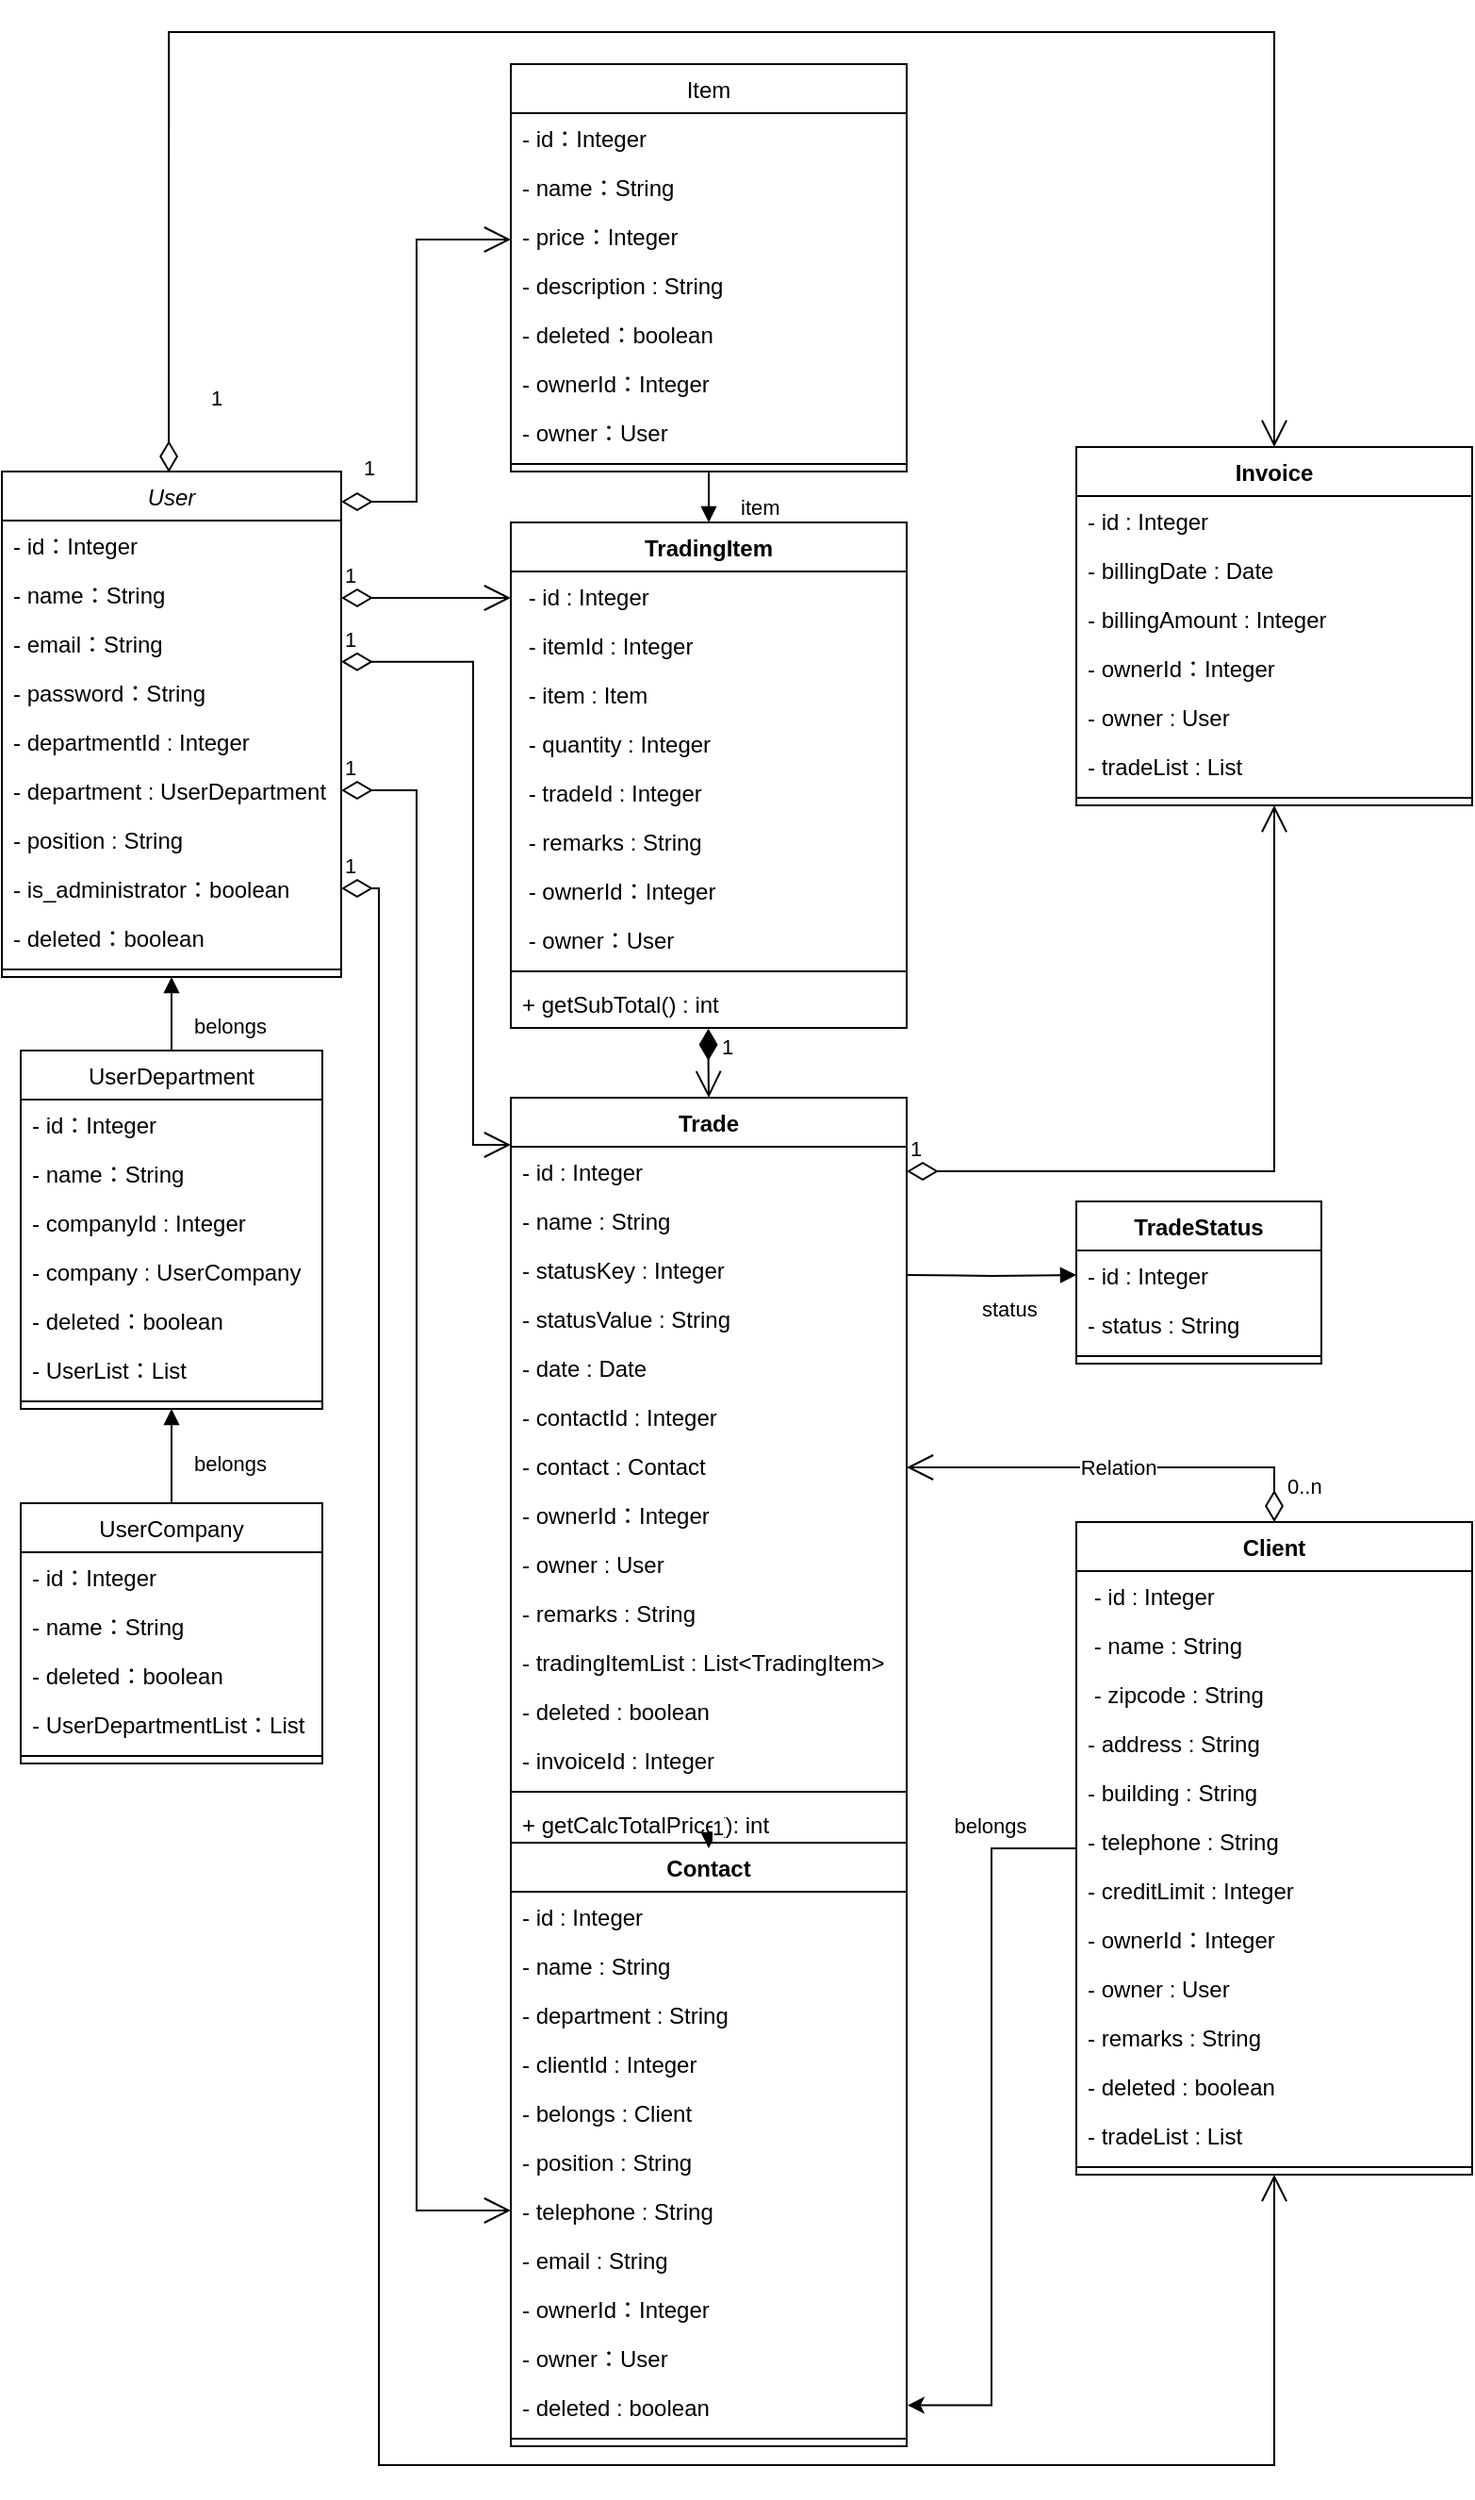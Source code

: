 <mxfile version="15.7.3" type="device"><diagram id="C5RBs43oDa-KdzZeNtuy" name="Page-1"><mxGraphModel dx="331" dy="462" grid="1" gridSize="10" guides="1" tooltips="1" connect="1" arrows="1" fold="1" page="1" pageScale="1" pageWidth="827" pageHeight="1169" math="0" shadow="0"><root><mxCell id="WIyWlLk6GJQsqaUBKTNV-0"/><mxCell id="WIyWlLk6GJQsqaUBKTNV-1" parent="WIyWlLk6GJQsqaUBKTNV-0"/><mxCell id="zkfFHV4jXpPFQw0GAbJ--0" value="User" style="swimlane;fontStyle=2;align=center;verticalAlign=top;childLayout=stackLayout;horizontal=1;startSize=26;horizontalStack=0;resizeParent=1;resizeLast=0;collapsible=1;marginBottom=0;rounded=0;shadow=0;strokeWidth=1;" parent="WIyWlLk6GJQsqaUBKTNV-1" vertex="1"><mxGeometry x="10" y="253" width="180" height="268" as="geometry"><mxRectangle x="230" y="140" width="160" height="26" as="alternateBounds"/></mxGeometry></mxCell><mxCell id="GWP3bNOV9oCHGeP3_DVP-15" value="- id：Integer" style="text;align=left;verticalAlign=top;spacingLeft=4;spacingRight=4;overflow=hidden;rotatable=0;points=[[0,0.5],[1,0.5]];portConstraint=eastwest;" parent="zkfFHV4jXpPFQw0GAbJ--0" vertex="1"><mxGeometry y="26" width="180" height="26" as="geometry"/></mxCell><mxCell id="zkfFHV4jXpPFQw0GAbJ--1" value="- name：String" style="text;align=left;verticalAlign=top;spacingLeft=4;spacingRight=4;overflow=hidden;rotatable=0;points=[[0,0.5],[1,0.5]];portConstraint=eastwest;" parent="zkfFHV4jXpPFQw0GAbJ--0" vertex="1"><mxGeometry y="52" width="180" height="26" as="geometry"/></mxCell><mxCell id="zkfFHV4jXpPFQw0GAbJ--2" value="- email：String" style="text;align=left;verticalAlign=top;spacingLeft=4;spacingRight=4;overflow=hidden;rotatable=0;points=[[0,0.5],[1,0.5]];portConstraint=eastwest;rounded=0;shadow=0;html=0;" parent="zkfFHV4jXpPFQw0GAbJ--0" vertex="1"><mxGeometry y="78" width="180" height="26" as="geometry"/></mxCell><mxCell id="zkfFHV4jXpPFQw0GAbJ--3" value="- password：String" style="text;align=left;verticalAlign=top;spacingLeft=4;spacingRight=4;overflow=hidden;rotatable=0;points=[[0,0.5],[1,0.5]];portConstraint=eastwest;rounded=0;shadow=0;html=0;" parent="zkfFHV4jXpPFQw0GAbJ--0" vertex="1"><mxGeometry y="104" width="180" height="26" as="geometry"/></mxCell><mxCell id="s5qLiO-9h30byZ-OqDmF-1" value="- departmentId : Integer" style="text;strokeColor=none;fillColor=none;align=left;verticalAlign=top;spacingLeft=4;spacingRight=4;overflow=hidden;rotatable=0;points=[[0,0.5],[1,0.5]];portConstraint=eastwest;" parent="zkfFHV4jXpPFQw0GAbJ--0" vertex="1"><mxGeometry y="130" width="180" height="26" as="geometry"/></mxCell><mxCell id="Qp6EXGtetLMnXyHHuhT4-1" value="- department : UserDepartment" style="text;strokeColor=none;fillColor=none;align=left;verticalAlign=top;spacingLeft=4;spacingRight=4;overflow=hidden;rotatable=0;points=[[0,0.5],[1,0.5]];portConstraint=eastwest;" parent="zkfFHV4jXpPFQw0GAbJ--0" vertex="1"><mxGeometry y="156" width="180" height="26" as="geometry"/></mxCell><mxCell id="Qp6EXGtetLMnXyHHuhT4-4" value="- position : String" style="text;strokeColor=none;fillColor=none;align=left;verticalAlign=top;spacingLeft=4;spacingRight=4;overflow=hidden;rotatable=0;points=[[0,0.5],[1,0.5]];portConstraint=eastwest;" parent="zkfFHV4jXpPFQw0GAbJ--0" vertex="1"><mxGeometry y="182" width="180" height="26" as="geometry"/></mxCell><mxCell id="GWP3bNOV9oCHGeP3_DVP-6" value="- is_administrator：boolean" style="text;align=left;verticalAlign=top;spacingLeft=4;spacingRight=4;overflow=hidden;rotatable=0;points=[[0,0.5],[1,0.5]];portConstraint=eastwest;rounded=0;shadow=0;html=0;" parent="zkfFHV4jXpPFQw0GAbJ--0" vertex="1"><mxGeometry y="208" width="180" height="26" as="geometry"/></mxCell><mxCell id="GWP3bNOV9oCHGeP3_DVP-8" value="- deleted：boolean" style="text;align=left;verticalAlign=top;spacingLeft=4;spacingRight=4;overflow=hidden;rotatable=0;points=[[0,0.5],[1,0.5]];portConstraint=eastwest;rounded=0;shadow=0;html=0;" parent="zkfFHV4jXpPFQw0GAbJ--0" vertex="1"><mxGeometry y="234" width="180" height="26" as="geometry"/></mxCell><mxCell id="zkfFHV4jXpPFQw0GAbJ--4" value="" style="line;html=1;strokeWidth=1;align=left;verticalAlign=middle;spacingTop=-1;spacingLeft=3;spacingRight=3;rotatable=0;labelPosition=right;points=[];portConstraint=eastwest;" parent="zkfFHV4jXpPFQw0GAbJ--0" vertex="1"><mxGeometry y="260" width="180" height="8" as="geometry"/></mxCell><mxCell id="zkfFHV4jXpPFQw0GAbJ--6" value="UserCompany" style="swimlane;fontStyle=0;align=center;verticalAlign=top;childLayout=stackLayout;horizontal=1;startSize=26;horizontalStack=0;resizeParent=1;resizeLast=0;collapsible=1;marginBottom=0;rounded=0;shadow=0;strokeWidth=1;" parent="WIyWlLk6GJQsqaUBKTNV-1" vertex="1"><mxGeometry x="20" y="800" width="160" height="138" as="geometry"><mxRectangle x="130" y="380" width="160" height="26" as="alternateBounds"/></mxGeometry></mxCell><mxCell id="zkfFHV4jXpPFQw0GAbJ--7" value="- id：Integer" style="text;align=left;verticalAlign=top;spacingLeft=4;spacingRight=4;overflow=hidden;rotatable=0;points=[[0,0.5],[1,0.5]];portConstraint=eastwest;" parent="zkfFHV4jXpPFQw0GAbJ--6" vertex="1"><mxGeometry y="26" width="160" height="26" as="geometry"/></mxCell><mxCell id="GWP3bNOV9oCHGeP3_DVP-12" value="- name：String" style="text;align=left;verticalAlign=top;spacingLeft=4;spacingRight=4;overflow=hidden;rotatable=0;points=[[0,0.5],[1,0.5]];portConstraint=eastwest;" parent="zkfFHV4jXpPFQw0GAbJ--6" vertex="1"><mxGeometry y="52" width="160" height="26" as="geometry"/></mxCell><mxCell id="zkfFHV4jXpPFQw0GAbJ--8" value="- deleted：boolean" style="text;align=left;verticalAlign=top;spacingLeft=4;spacingRight=4;overflow=hidden;rotatable=0;points=[[0,0.5],[1,0.5]];portConstraint=eastwest;rounded=0;shadow=0;html=0;" parent="zkfFHV4jXpPFQw0GAbJ--6" vertex="1"><mxGeometry y="78" width="160" height="26" as="geometry"/></mxCell><mxCell id="Qp6EXGtetLMnXyHHuhT4-15" value="- UserDepartmentList：List" style="text;align=left;verticalAlign=top;spacingLeft=4;spacingRight=4;overflow=hidden;rotatable=0;points=[[0,0.5],[1,0.5]];portConstraint=eastwest;rounded=0;shadow=0;html=0;" parent="zkfFHV4jXpPFQw0GAbJ--6" vertex="1"><mxGeometry y="104" width="160" height="26" as="geometry"/></mxCell><mxCell id="zkfFHV4jXpPFQw0GAbJ--9" value="" style="line;html=1;strokeWidth=1;align=left;verticalAlign=middle;spacingTop=-1;spacingLeft=3;spacingRight=3;rotatable=0;labelPosition=right;points=[];portConstraint=eastwest;" parent="zkfFHV4jXpPFQw0GAbJ--6" vertex="1"><mxGeometry y="130" width="160" height="8" as="geometry"/></mxCell><mxCell id="zkfFHV4jXpPFQw0GAbJ--17" value="Item" style="swimlane;fontStyle=0;align=center;verticalAlign=top;childLayout=stackLayout;horizontal=1;startSize=26;horizontalStack=0;resizeParent=1;resizeLast=0;collapsible=1;marginBottom=0;rounded=0;shadow=0;strokeWidth=1;" parent="WIyWlLk6GJQsqaUBKTNV-1" vertex="1"><mxGeometry x="280" y="37" width="210" height="216" as="geometry"><mxRectangle x="550" y="140" width="160" height="26" as="alternateBounds"/></mxGeometry></mxCell><mxCell id="zkfFHV4jXpPFQw0GAbJ--19" value="- id：Integer" style="text;align=left;verticalAlign=top;spacingLeft=4;spacingRight=4;overflow=hidden;rotatable=0;points=[[0,0.5],[1,0.5]];portConstraint=eastwest;rounded=0;shadow=0;html=0;" parent="zkfFHV4jXpPFQw0GAbJ--17" vertex="1"><mxGeometry y="26" width="210" height="26" as="geometry"/></mxCell><mxCell id="zkfFHV4jXpPFQw0GAbJ--18" value="- name：String" style="text;align=left;verticalAlign=top;spacingLeft=4;spacingRight=4;overflow=hidden;rotatable=0;points=[[0,0.5],[1,0.5]];portConstraint=eastwest;" parent="zkfFHV4jXpPFQw0GAbJ--17" vertex="1"><mxGeometry y="52" width="210" height="26" as="geometry"/></mxCell><mxCell id="zkfFHV4jXpPFQw0GAbJ--20" value="- price：Integer" style="text;align=left;verticalAlign=top;spacingLeft=4;spacingRight=4;overflow=hidden;rotatable=0;points=[[0,0.5],[1,0.5]];portConstraint=eastwest;rounded=0;shadow=0;html=0;" parent="zkfFHV4jXpPFQw0GAbJ--17" vertex="1"><mxGeometry y="78" width="210" height="26" as="geometry"/></mxCell><mxCell id="zkfFHV4jXpPFQw0GAbJ--21" value="- description : String" style="text;align=left;verticalAlign=top;spacingLeft=4;spacingRight=4;overflow=hidden;rotatable=0;points=[[0,0.5],[1,0.5]];portConstraint=eastwest;rounded=0;shadow=0;html=0;" parent="zkfFHV4jXpPFQw0GAbJ--17" vertex="1"><mxGeometry y="104" width="210" height="26" as="geometry"/></mxCell><mxCell id="GWP3bNOV9oCHGeP3_DVP-60" value="- deleted：boolean" style="text;align=left;verticalAlign=top;spacingLeft=4;spacingRight=4;overflow=hidden;rotatable=0;points=[[0,0.5],[1,0.5]];portConstraint=eastwest;rounded=0;shadow=0;html=0;" parent="zkfFHV4jXpPFQw0GAbJ--17" vertex="1"><mxGeometry y="130" width="210" height="26" as="geometry"/></mxCell><mxCell id="s5qLiO-9h30byZ-OqDmF-3" value="- ownerId：Integer" style="text;align=left;verticalAlign=top;spacingLeft=4;spacingRight=4;overflow=hidden;rotatable=0;points=[[0,0.5],[1,0.5]];portConstraint=eastwest;rounded=0;shadow=0;html=0;" parent="zkfFHV4jXpPFQw0GAbJ--17" vertex="1"><mxGeometry y="156" width="210" height="26" as="geometry"/></mxCell><mxCell id="zkfFHV4jXpPFQw0GAbJ--22" value="- owner：User" style="text;align=left;verticalAlign=top;spacingLeft=4;spacingRight=4;overflow=hidden;rotatable=0;points=[[0,0.5],[1,0.5]];portConstraint=eastwest;rounded=0;shadow=0;html=0;" parent="zkfFHV4jXpPFQw0GAbJ--17" vertex="1"><mxGeometry y="182" width="210" height="26" as="geometry"/></mxCell><mxCell id="zkfFHV4jXpPFQw0GAbJ--23" value="" style="line;html=1;strokeWidth=1;align=left;verticalAlign=middle;spacingTop=-1;spacingLeft=3;spacingRight=3;rotatable=0;labelPosition=right;points=[];portConstraint=eastwest;" parent="zkfFHV4jXpPFQw0GAbJ--17" vertex="1"><mxGeometry y="208" width="210" height="8" as="geometry"/></mxCell><mxCell id="GWP3bNOV9oCHGeP3_DVP-16" value="Trade" style="swimlane;fontStyle=1;align=center;verticalAlign=top;childLayout=stackLayout;horizontal=1;startSize=26;horizontalStack=0;resizeParent=1;resizeParentMax=0;resizeLast=0;collapsible=1;marginBottom=0;" parent="WIyWlLk6GJQsqaUBKTNV-1" vertex="1"><mxGeometry x="280" y="585" width="210" height="398" as="geometry"/></mxCell><mxCell id="GWP3bNOV9oCHGeP3_DVP-17" value="- id : Integer" style="text;strokeColor=none;fillColor=none;align=left;verticalAlign=top;spacingLeft=4;spacingRight=4;overflow=hidden;rotatable=0;points=[[0,0.5],[1,0.5]];portConstraint=eastwest;" parent="GWP3bNOV9oCHGeP3_DVP-16" vertex="1"><mxGeometry y="26" width="210" height="26" as="geometry"/></mxCell><mxCell id="0DtrqRBv2KOKtiONWumk-1" value="- name : String" style="text;strokeColor=none;fillColor=none;align=left;verticalAlign=top;spacingLeft=4;spacingRight=4;overflow=hidden;rotatable=0;points=[[0,0.5],[1,0.5]];portConstraint=eastwest;" vertex="1" parent="GWP3bNOV9oCHGeP3_DVP-16"><mxGeometry y="52" width="210" height="26" as="geometry"/></mxCell><mxCell id="s5qLiO-9h30byZ-OqDmF-11" value="- statusKey : Integer" style="text;strokeColor=none;fillColor=none;align=left;verticalAlign=top;spacingLeft=4;spacingRight=4;overflow=hidden;rotatable=0;points=[[0,0.5],[1,0.5]];portConstraint=eastwest;" parent="GWP3bNOV9oCHGeP3_DVP-16" vertex="1"><mxGeometry y="78" width="210" height="26" as="geometry"/></mxCell><mxCell id="GWP3bNOV9oCHGeP3_DVP-20" value="- statusValue : String" style="text;strokeColor=none;fillColor=none;align=left;verticalAlign=top;spacingLeft=4;spacingRight=4;overflow=hidden;rotatable=0;points=[[0,0.5],[1,0.5]];portConstraint=eastwest;" parent="GWP3bNOV9oCHGeP3_DVP-16" vertex="1"><mxGeometry y="104" width="210" height="26" as="geometry"/></mxCell><mxCell id="GWP3bNOV9oCHGeP3_DVP-30" value="- date : Date" style="text;strokeColor=none;fillColor=none;align=left;verticalAlign=top;spacingLeft=4;spacingRight=4;overflow=hidden;rotatable=0;points=[[0,0.5],[1,0.5]];portConstraint=eastwest;" parent="GWP3bNOV9oCHGeP3_DVP-16" vertex="1"><mxGeometry y="130" width="210" height="26" as="geometry"/></mxCell><mxCell id="0DtrqRBv2KOKtiONWumk-2" value="- contactId : Integer" style="text;strokeColor=none;fillColor=none;align=left;verticalAlign=top;spacingLeft=4;spacingRight=4;overflow=hidden;rotatable=0;points=[[0,0.5],[1,0.5]];portConstraint=eastwest;" vertex="1" parent="GWP3bNOV9oCHGeP3_DVP-16"><mxGeometry y="156" width="210" height="26" as="geometry"/></mxCell><mxCell id="GWP3bNOV9oCHGeP3_DVP-21" value="- contact : Contact" style="text;strokeColor=none;fillColor=none;align=left;verticalAlign=top;spacingLeft=4;spacingRight=4;overflow=hidden;rotatable=0;points=[[0,0.5],[1,0.5]];portConstraint=eastwest;" parent="GWP3bNOV9oCHGeP3_DVP-16" vertex="1"><mxGeometry y="182" width="210" height="26" as="geometry"/></mxCell><mxCell id="s5qLiO-9h30byZ-OqDmF-6" value="- ownerId：Integer" style="text;align=left;verticalAlign=top;spacingLeft=4;spacingRight=4;overflow=hidden;rotatable=0;points=[[0,0.5],[1,0.5]];portConstraint=eastwest;rounded=0;shadow=0;html=0;" parent="GWP3bNOV9oCHGeP3_DVP-16" vertex="1"><mxGeometry y="208" width="210" height="26" as="geometry"/></mxCell><mxCell id="GWP3bNOV9oCHGeP3_DVP-23" value="- owner : User" style="text;strokeColor=none;fillColor=none;align=left;verticalAlign=top;spacingLeft=4;spacingRight=4;overflow=hidden;rotatable=0;points=[[0,0.5],[1,0.5]];portConstraint=eastwest;" parent="GWP3bNOV9oCHGeP3_DVP-16" vertex="1"><mxGeometry y="234" width="210" height="26" as="geometry"/></mxCell><mxCell id="GWP3bNOV9oCHGeP3_DVP-22" value="- remarks : String" style="text;strokeColor=none;fillColor=none;align=left;verticalAlign=top;spacingLeft=4;spacingRight=4;overflow=hidden;rotatable=0;points=[[0,0.5],[1,0.5]];portConstraint=eastwest;" parent="GWP3bNOV9oCHGeP3_DVP-16" vertex="1"><mxGeometry y="260" width="210" height="26" as="geometry"/></mxCell><mxCell id="MZow-2ZQkyLtOKLQgmTT-15" value="- tradingItemList : List&lt;TradingItem&gt;" style="text;strokeColor=none;fillColor=none;align=left;verticalAlign=top;spacingLeft=4;spacingRight=4;overflow=hidden;rotatable=0;points=[[0,0.5],[1,0.5]];portConstraint=eastwest;" parent="GWP3bNOV9oCHGeP3_DVP-16" vertex="1"><mxGeometry y="286" width="210" height="26" as="geometry"/></mxCell><mxCell id="0DtrqRBv2KOKtiONWumk-3" value="- deleted : boolean " style="text;strokeColor=none;fillColor=none;align=left;verticalAlign=top;spacingLeft=4;spacingRight=4;overflow=hidden;rotatable=0;points=[[0,0.5],[1,0.5]];portConstraint=eastwest;" vertex="1" parent="GWP3bNOV9oCHGeP3_DVP-16"><mxGeometry y="312" width="210" height="26" as="geometry"/></mxCell><mxCell id="GWP3bNOV9oCHGeP3_DVP-24" value="- invoiceId : Integer" style="text;strokeColor=none;fillColor=none;align=left;verticalAlign=top;spacingLeft=4;spacingRight=4;overflow=hidden;rotatable=0;points=[[0,0.5],[1,0.5]];portConstraint=eastwest;" parent="GWP3bNOV9oCHGeP3_DVP-16" vertex="1"><mxGeometry y="338" width="210" height="26" as="geometry"/></mxCell><mxCell id="GWP3bNOV9oCHGeP3_DVP-18" value="" style="line;strokeWidth=1;fillColor=none;align=left;verticalAlign=middle;spacingTop=-1;spacingLeft=3;spacingRight=3;rotatable=0;labelPosition=right;points=[];portConstraint=eastwest;" parent="GWP3bNOV9oCHGeP3_DVP-16" vertex="1"><mxGeometry y="364" width="210" height="8" as="geometry"/></mxCell><mxCell id="GWP3bNOV9oCHGeP3_DVP-19" value="+ getCalcTotalPrice(): int" style="text;strokeColor=none;fillColor=none;align=left;verticalAlign=top;spacingLeft=4;spacingRight=4;overflow=hidden;rotatable=0;points=[[0,0.5],[1,0.5]];portConstraint=eastwest;" parent="GWP3bNOV9oCHGeP3_DVP-16" vertex="1"><mxGeometry y="372" width="210" height="26" as="geometry"/></mxCell><mxCell id="GWP3bNOV9oCHGeP3_DVP-25" value="TradeStatus" style="swimlane;fontStyle=1;align=center;verticalAlign=top;childLayout=stackLayout;horizontal=1;startSize=26;horizontalStack=0;resizeParent=1;resizeParentMax=0;resizeLast=0;collapsible=1;marginBottom=0;" parent="WIyWlLk6GJQsqaUBKTNV-1" vertex="1"><mxGeometry x="580" y="640" width="130" height="86" as="geometry"/></mxCell><mxCell id="GWP3bNOV9oCHGeP3_DVP-26" value="- id : Integer" style="text;strokeColor=none;fillColor=none;align=left;verticalAlign=top;spacingLeft=4;spacingRight=4;overflow=hidden;rotatable=0;points=[[0,0.5],[1,0.5]];portConstraint=eastwest;" parent="GWP3bNOV9oCHGeP3_DVP-25" vertex="1"><mxGeometry y="26" width="130" height="26" as="geometry"/></mxCell><mxCell id="GWP3bNOV9oCHGeP3_DVP-29" value="- status : String" style="text;strokeColor=none;fillColor=none;align=left;verticalAlign=top;spacingLeft=4;spacingRight=4;overflow=hidden;rotatable=0;points=[[0,0.5],[1,0.5]];portConstraint=eastwest;" parent="GWP3bNOV9oCHGeP3_DVP-25" vertex="1"><mxGeometry y="52" width="130" height="26" as="geometry"/></mxCell><mxCell id="GWP3bNOV9oCHGeP3_DVP-27" value="" style="line;strokeWidth=1;fillColor=none;align=left;verticalAlign=middle;spacingTop=-1;spacingLeft=3;spacingRight=3;rotatable=0;labelPosition=right;points=[];portConstraint=eastwest;" parent="GWP3bNOV9oCHGeP3_DVP-25" vertex="1"><mxGeometry y="78" width="130" height="8" as="geometry"/></mxCell><mxCell id="GWP3bNOV9oCHGeP3_DVP-33" value="TradingItem" style="swimlane;fontStyle=1;align=center;verticalAlign=top;childLayout=stackLayout;horizontal=1;startSize=26;horizontalStack=0;resizeParent=1;resizeParentMax=0;resizeLast=0;collapsible=1;marginBottom=0;" parent="WIyWlLk6GJQsqaUBKTNV-1" vertex="1"><mxGeometry x="280" y="280" width="210" height="268" as="geometry"/></mxCell><mxCell id="GWP3bNOV9oCHGeP3_DVP-34" value=" - id : Integer" style="text;strokeColor=none;fillColor=none;align=left;verticalAlign=top;spacingLeft=4;spacingRight=4;overflow=hidden;rotatable=0;points=[[0,0.5],[1,0.5]];portConstraint=eastwest;" parent="GWP3bNOV9oCHGeP3_DVP-33" vertex="1"><mxGeometry y="26" width="210" height="26" as="geometry"/></mxCell><mxCell id="GWP3bNOV9oCHGeP3_DVP-38" value=" - itemId : Integer" style="text;strokeColor=none;fillColor=none;align=left;verticalAlign=top;spacingLeft=4;spacingRight=4;overflow=hidden;rotatable=0;points=[[0,0.5],[1,0.5]];portConstraint=eastwest;" parent="GWP3bNOV9oCHGeP3_DVP-33" vertex="1"><mxGeometry y="52" width="210" height="26" as="geometry"/></mxCell><mxCell id="2wLdZxn2VZvpcdAK9rVP-1" value=" - item : Item" style="text;strokeColor=none;fillColor=none;align=left;verticalAlign=top;spacingLeft=4;spacingRight=4;overflow=hidden;rotatable=0;points=[[0,0.5],[1,0.5]];portConstraint=eastwest;" parent="GWP3bNOV9oCHGeP3_DVP-33" vertex="1"><mxGeometry y="78" width="210" height="26" as="geometry"/></mxCell><mxCell id="GWP3bNOV9oCHGeP3_DVP-39" value=" - quantity : Integer" style="text;strokeColor=none;fillColor=none;align=left;verticalAlign=top;spacingLeft=4;spacingRight=4;overflow=hidden;rotatable=0;points=[[0,0.5],[1,0.5]];portConstraint=eastwest;" parent="GWP3bNOV9oCHGeP3_DVP-33" vertex="1"><mxGeometry y="104" width="210" height="26" as="geometry"/></mxCell><mxCell id="GWP3bNOV9oCHGeP3_DVP-40" value=" - tradeId : Integer" style="text;strokeColor=none;fillColor=none;align=left;verticalAlign=top;spacingLeft=4;spacingRight=4;overflow=hidden;rotatable=0;points=[[0,0.5],[1,0.5]];portConstraint=eastwest;" parent="GWP3bNOV9oCHGeP3_DVP-33" vertex="1"><mxGeometry y="130" width="210" height="26" as="geometry"/></mxCell><mxCell id="GWP3bNOV9oCHGeP3_DVP-41" value=" - remarks : String" style="text;strokeColor=none;fillColor=none;align=left;verticalAlign=top;spacingLeft=4;spacingRight=4;overflow=hidden;rotatable=0;points=[[0,0.5],[1,0.5]];portConstraint=eastwest;" parent="GWP3bNOV9oCHGeP3_DVP-33" vertex="1"><mxGeometry y="156" width="210" height="26" as="geometry"/></mxCell><mxCell id="s5qLiO-9h30byZ-OqDmF-7" value=" - ownerId：Integer" style="text;align=left;verticalAlign=top;spacingLeft=4;spacingRight=4;overflow=hidden;rotatable=0;points=[[0,0.5],[1,0.5]];portConstraint=eastwest;rounded=0;shadow=0;html=0;" parent="GWP3bNOV9oCHGeP3_DVP-33" vertex="1"><mxGeometry y="182" width="210" height="26" as="geometry"/></mxCell><mxCell id="GWP3bNOV9oCHGeP3_DVP-42" value=" - owner：User" style="text;strokeColor=none;fillColor=none;align=left;verticalAlign=top;spacingLeft=4;spacingRight=4;overflow=hidden;rotatable=0;points=[[0,0.5],[1,0.5]];portConstraint=eastwest;" parent="GWP3bNOV9oCHGeP3_DVP-33" vertex="1"><mxGeometry y="208" width="210" height="26" as="geometry"/></mxCell><mxCell id="GWP3bNOV9oCHGeP3_DVP-35" value="" style="line;strokeWidth=1;fillColor=none;align=left;verticalAlign=middle;spacingTop=-1;spacingLeft=3;spacingRight=3;rotatable=0;labelPosition=right;points=[];portConstraint=eastwest;" parent="GWP3bNOV9oCHGeP3_DVP-33" vertex="1"><mxGeometry y="234" width="210" height="8" as="geometry"/></mxCell><mxCell id="GWP3bNOV9oCHGeP3_DVP-36" value="+ getSubTotal() : int" style="text;strokeColor=none;fillColor=none;align=left;verticalAlign=top;spacingLeft=4;spacingRight=4;overflow=hidden;rotatable=0;points=[[0,0.5],[1,0.5]];portConstraint=eastwest;" parent="GWP3bNOV9oCHGeP3_DVP-33" vertex="1"><mxGeometry y="242" width="210" height="26" as="geometry"/></mxCell><mxCell id="GWP3bNOV9oCHGeP3_DVP-74" style="edgeStyle=orthogonalEdgeStyle;rounded=0;orthogonalLoop=1;jettySize=auto;html=1;exitX=0;exitY=0.5;exitDx=0;exitDy=0;entryX=1.002;entryY=0.473;entryDx=0;entryDy=0;entryPerimeter=0;" parent="WIyWlLk6GJQsqaUBKTNV-1" source="GWP3bNOV9oCHGeP3_DVP-46" target="GWP3bNOV9oCHGeP3_DVP-70" edge="1"><mxGeometry relative="1" as="geometry"/></mxCell><mxCell id="RmuSiGhDcPO6qRkCmgci-1" value="belongs" style="edgeLabel;html=1;align=center;verticalAlign=middle;resizable=0;points=[];" parent="GWP3bNOV9oCHGeP3_DVP-74" vertex="1" connectable="0"><mxGeometry x="-0.851" y="-1" relative="1" as="geometry"><mxPoint x="-18" y="-11" as="offset"/></mxGeometry></mxCell><mxCell id="GWP3bNOV9oCHGeP3_DVP-46" value="Client" style="swimlane;fontStyle=1;align=center;verticalAlign=top;childLayout=stackLayout;horizontal=1;startSize=26;horizontalStack=0;resizeParent=1;resizeParentMax=0;resizeLast=0;collapsible=1;marginBottom=0;" parent="WIyWlLk6GJQsqaUBKTNV-1" vertex="1"><mxGeometry x="580" y="810" width="210" height="346" as="geometry"/></mxCell><mxCell id="GWP3bNOV9oCHGeP3_DVP-47" value=" - id : Integer" style="text;strokeColor=none;fillColor=none;align=left;verticalAlign=top;spacingLeft=4;spacingRight=4;overflow=hidden;rotatable=0;points=[[0,0.5],[1,0.5]];portConstraint=eastwest;" parent="GWP3bNOV9oCHGeP3_DVP-46" vertex="1"><mxGeometry y="26" width="210" height="26" as="geometry"/></mxCell><mxCell id="GWP3bNOV9oCHGeP3_DVP-50" value=" - name : String" style="text;strokeColor=none;fillColor=none;align=left;verticalAlign=top;spacingLeft=4;spacingRight=4;overflow=hidden;rotatable=0;points=[[0,0.5],[1,0.5]];portConstraint=eastwest;" parent="GWP3bNOV9oCHGeP3_DVP-46" vertex="1"><mxGeometry y="52" width="210" height="26" as="geometry"/></mxCell><mxCell id="GWP3bNOV9oCHGeP3_DVP-53" value=" - zipcode : String" style="text;strokeColor=none;fillColor=none;align=left;verticalAlign=top;spacingLeft=4;spacingRight=4;overflow=hidden;rotatable=0;points=[[0,0.5],[1,0.5]];portConstraint=eastwest;" parent="GWP3bNOV9oCHGeP3_DVP-46" vertex="1"><mxGeometry y="78" width="210" height="26" as="geometry"/></mxCell><mxCell id="GWP3bNOV9oCHGeP3_DVP-52" value="- address : String" style="text;strokeColor=none;fillColor=none;align=left;verticalAlign=top;spacingLeft=4;spacingRight=4;overflow=hidden;rotatable=0;points=[[0,0.5],[1,0.5]];portConstraint=eastwest;" parent="GWP3bNOV9oCHGeP3_DVP-46" vertex="1"><mxGeometry y="104" width="210" height="26" as="geometry"/></mxCell><mxCell id="GWP3bNOV9oCHGeP3_DVP-54" value="- building : String" style="text;strokeColor=none;fillColor=none;align=left;verticalAlign=top;spacingLeft=4;spacingRight=4;overflow=hidden;rotatable=0;points=[[0,0.5],[1,0.5]];portConstraint=eastwest;" parent="GWP3bNOV9oCHGeP3_DVP-46" vertex="1"><mxGeometry y="130" width="210" height="26" as="geometry"/></mxCell><mxCell id="GWP3bNOV9oCHGeP3_DVP-55" value="- telephone : String" style="text;strokeColor=none;fillColor=none;align=left;verticalAlign=top;spacingLeft=4;spacingRight=4;overflow=hidden;rotatable=0;points=[[0,0.5],[1,0.5]];portConstraint=eastwest;" parent="GWP3bNOV9oCHGeP3_DVP-46" vertex="1"><mxGeometry y="156" width="210" height="26" as="geometry"/></mxCell><mxCell id="GWP3bNOV9oCHGeP3_DVP-56" value="- creditLimit : Integer" style="text;strokeColor=none;fillColor=none;align=left;verticalAlign=top;spacingLeft=4;spacingRight=4;overflow=hidden;rotatable=0;points=[[0,0.5],[1,0.5]];portConstraint=eastwest;" parent="GWP3bNOV9oCHGeP3_DVP-46" vertex="1"><mxGeometry y="182" width="210" height="26" as="geometry"/></mxCell><mxCell id="s5qLiO-9h30byZ-OqDmF-10" value="- ownerId：Integer" style="text;align=left;verticalAlign=top;spacingLeft=4;spacingRight=4;overflow=hidden;rotatable=0;points=[[0,0.5],[1,0.5]];portConstraint=eastwest;rounded=0;shadow=0;html=0;" parent="GWP3bNOV9oCHGeP3_DVP-46" vertex="1"><mxGeometry y="208" width="210" height="26" as="geometry"/></mxCell><mxCell id="GWP3bNOV9oCHGeP3_DVP-57" value="- owner : User" style="text;strokeColor=none;fillColor=none;align=left;verticalAlign=top;spacingLeft=4;spacingRight=4;overflow=hidden;rotatable=0;points=[[0,0.5],[1,0.5]];portConstraint=eastwest;" parent="GWP3bNOV9oCHGeP3_DVP-46" vertex="1"><mxGeometry y="234" width="210" height="26" as="geometry"/></mxCell><mxCell id="GWP3bNOV9oCHGeP3_DVP-58" value="- remarks : String" style="text;strokeColor=none;fillColor=none;align=left;verticalAlign=top;spacingLeft=4;spacingRight=4;overflow=hidden;rotatable=0;points=[[0,0.5],[1,0.5]];portConstraint=eastwest;" parent="GWP3bNOV9oCHGeP3_DVP-46" vertex="1"><mxGeometry y="260" width="210" height="26" as="geometry"/></mxCell><mxCell id="GWP3bNOV9oCHGeP3_DVP-76" value="- deleted : boolean" style="text;strokeColor=none;fillColor=none;align=left;verticalAlign=top;spacingLeft=4;spacingRight=4;overflow=hidden;rotatable=0;points=[[0,0.5],[1,0.5]];portConstraint=eastwest;" parent="GWP3bNOV9oCHGeP3_DVP-46" vertex="1"><mxGeometry y="286" width="210" height="26" as="geometry"/></mxCell><mxCell id="GWP3bNOV9oCHGeP3_DVP-59" value="- tradeList : List" style="text;strokeColor=none;fillColor=none;align=left;verticalAlign=top;spacingLeft=4;spacingRight=4;overflow=hidden;rotatable=0;points=[[0,0.5],[1,0.5]];portConstraint=eastwest;" parent="GWP3bNOV9oCHGeP3_DVP-46" vertex="1"><mxGeometry y="312" width="210" height="26" as="geometry"/></mxCell><mxCell id="GWP3bNOV9oCHGeP3_DVP-48" value="" style="line;strokeWidth=1;fillColor=none;align=left;verticalAlign=middle;spacingTop=-1;spacingLeft=3;spacingRight=3;rotatable=0;labelPosition=right;points=[];portConstraint=eastwest;" parent="GWP3bNOV9oCHGeP3_DVP-46" vertex="1"><mxGeometry y="338" width="210" height="8" as="geometry"/></mxCell><mxCell id="GWP3bNOV9oCHGeP3_DVP-61" value="Contact" style="swimlane;fontStyle=1;align=center;verticalAlign=top;childLayout=stackLayout;horizontal=1;startSize=26;horizontalStack=0;resizeParent=1;resizeParentMax=0;resizeLast=0;collapsible=1;marginBottom=0;" parent="WIyWlLk6GJQsqaUBKTNV-1" vertex="1"><mxGeometry x="280" y="980" width="210" height="320" as="geometry"/></mxCell><mxCell id="GWP3bNOV9oCHGeP3_DVP-67" value="- id : Integer" style="text;strokeColor=none;fillColor=none;align=left;verticalAlign=top;spacingLeft=4;spacingRight=4;overflow=hidden;rotatable=0;points=[[0,0.5],[1,0.5]];portConstraint=eastwest;" parent="GWP3bNOV9oCHGeP3_DVP-61" vertex="1"><mxGeometry y="26" width="210" height="26" as="geometry"/></mxCell><mxCell id="GWP3bNOV9oCHGeP3_DVP-62" value="- name : String" style="text;strokeColor=none;fillColor=none;align=left;verticalAlign=top;spacingLeft=4;spacingRight=4;overflow=hidden;rotatable=0;points=[[0,0.5],[1,0.5]];portConstraint=eastwest;" parent="GWP3bNOV9oCHGeP3_DVP-61" vertex="1"><mxGeometry y="52" width="210" height="26" as="geometry"/></mxCell><mxCell id="GWP3bNOV9oCHGeP3_DVP-69" value="- department : String" style="text;strokeColor=none;fillColor=none;align=left;verticalAlign=top;spacingLeft=4;spacingRight=4;overflow=hidden;rotatable=0;points=[[0,0.5],[1,0.5]];portConstraint=eastwest;" parent="GWP3bNOV9oCHGeP3_DVP-61" vertex="1"><mxGeometry y="78" width="210" height="26" as="geometry"/></mxCell><mxCell id="RmuSiGhDcPO6qRkCmgci-2" value="- clientId : Integer" style="text;strokeColor=none;fillColor=none;align=left;verticalAlign=top;spacingLeft=4;spacingRight=4;overflow=hidden;rotatable=0;points=[[0,0.5],[1,0.5]];portConstraint=eastwest;" parent="GWP3bNOV9oCHGeP3_DVP-61" vertex="1"><mxGeometry y="104" width="210" height="26" as="geometry"/></mxCell><mxCell id="2wLdZxn2VZvpcdAK9rVP-0" value="- belongs : Client  " style="text;strokeColor=none;fillColor=none;align=left;verticalAlign=top;spacingLeft=4;spacingRight=4;overflow=hidden;rotatable=0;points=[[0,0.5],[1,0.5]];portConstraint=eastwest;" parent="GWP3bNOV9oCHGeP3_DVP-61" vertex="1"><mxGeometry y="130" width="210" height="26" as="geometry"/></mxCell><mxCell id="GWP3bNOV9oCHGeP3_DVP-71" value="- position : String" style="text;strokeColor=none;fillColor=none;align=left;verticalAlign=top;spacingLeft=4;spacingRight=4;overflow=hidden;rotatable=0;points=[[0,0.5],[1,0.5]];portConstraint=eastwest;" parent="GWP3bNOV9oCHGeP3_DVP-61" vertex="1"><mxGeometry y="156" width="210" height="26" as="geometry"/></mxCell><mxCell id="GWP3bNOV9oCHGeP3_DVP-72" value="- telephone : String" style="text;strokeColor=none;fillColor=none;align=left;verticalAlign=top;spacingLeft=4;spacingRight=4;overflow=hidden;rotatable=0;points=[[0,0.5],[1,0.5]];portConstraint=eastwest;" parent="GWP3bNOV9oCHGeP3_DVP-61" vertex="1"><mxGeometry y="182" width="210" height="26" as="geometry"/></mxCell><mxCell id="GWP3bNOV9oCHGeP3_DVP-73" value="- email : String" style="text;strokeColor=none;fillColor=none;align=left;verticalAlign=top;spacingLeft=4;spacingRight=4;overflow=hidden;rotatable=0;points=[[0,0.5],[1,0.5]];portConstraint=eastwest;" parent="GWP3bNOV9oCHGeP3_DVP-61" vertex="1"><mxGeometry y="208" width="210" height="26" as="geometry"/></mxCell><mxCell id="s5qLiO-9h30byZ-OqDmF-4" value="- ownerId：Integer" style="text;align=left;verticalAlign=top;spacingLeft=4;spacingRight=4;overflow=hidden;rotatable=0;points=[[0,0.5],[1,0.5]];portConstraint=eastwest;rounded=0;shadow=0;html=0;" parent="GWP3bNOV9oCHGeP3_DVP-61" vertex="1"><mxGeometry y="234" width="210" height="26" as="geometry"/></mxCell><mxCell id="s5qLiO-9h30byZ-OqDmF-8" value="- owner：User" style="text;strokeColor=none;fillColor=none;align=left;verticalAlign=top;spacingLeft=4;spacingRight=4;overflow=hidden;rotatable=0;points=[[0,0.5],[1,0.5]];portConstraint=eastwest;" parent="GWP3bNOV9oCHGeP3_DVP-61" vertex="1"><mxGeometry y="260" width="210" height="26" as="geometry"/></mxCell><mxCell id="GWP3bNOV9oCHGeP3_DVP-70" value="- deleted : boolean" style="text;strokeColor=none;fillColor=none;align=left;verticalAlign=top;spacingLeft=4;spacingRight=4;overflow=hidden;rotatable=0;points=[[0,0.5],[1,0.5]];portConstraint=eastwest;" parent="GWP3bNOV9oCHGeP3_DVP-61" vertex="1"><mxGeometry y="286" width="210" height="26" as="geometry"/></mxCell><mxCell id="GWP3bNOV9oCHGeP3_DVP-63" value="" style="line;strokeWidth=1;fillColor=none;align=left;verticalAlign=middle;spacingTop=-1;spacingLeft=3;spacingRight=3;rotatable=0;labelPosition=right;points=[];portConstraint=eastwest;" parent="GWP3bNOV9oCHGeP3_DVP-61" vertex="1"><mxGeometry y="312" width="210" height="8" as="geometry"/></mxCell><mxCell id="GWP3bNOV9oCHGeP3_DVP-77" value="Relation" style="endArrow=open;html=1;endSize=12;startArrow=diamondThin;startSize=14;startFill=0;edgeStyle=orthogonalEdgeStyle;rounded=0;exitX=0.5;exitY=0;exitDx=0;exitDy=0;" parent="WIyWlLk6GJQsqaUBKTNV-1" source="GWP3bNOV9oCHGeP3_DVP-46" edge="1"><mxGeometry relative="1" as="geometry"><mxPoint x="490" y="680" as="sourcePoint"/><mxPoint x="490" y="781" as="targetPoint"/><Array as="points"><mxPoint x="685" y="781"/></Array></mxGeometry></mxCell><mxCell id="GWP3bNOV9oCHGeP3_DVP-78" value="0..n" style="edgeLabel;resizable=0;html=1;align=left;verticalAlign=top;" parent="GWP3bNOV9oCHGeP3_DVP-77" connectable="0" vertex="1"><mxGeometry x="-1" relative="1" as="geometry"><mxPoint x="5" y="-32" as="offset"/></mxGeometry></mxCell><mxCell id="GWP3bNOV9oCHGeP3_DVP-82" value="status" style="endArrow=block;endFill=1;html=1;edgeStyle=orthogonalEdgeStyle;align=left;verticalAlign=top;rounded=0;entryX=0;entryY=0.5;entryDx=0;entryDy=0;exitX=1;exitY=0.5;exitDx=0;exitDy=0;" parent="WIyWlLk6GJQsqaUBKTNV-1" target="GWP3bNOV9oCHGeP3_DVP-26" edge="1"><mxGeometry x="-0.379" y="-25" relative="1" as="geometry"><mxPoint x="490" y="679" as="sourcePoint"/><mxPoint x="640" y="690" as="targetPoint"/><mxPoint x="10" y="-20" as="offset"/></mxGeometry></mxCell><mxCell id="GWP3bNOV9oCHGeP3_DVP-89" value="1" style="endArrow=open;html=1;endSize=12;startArrow=diamondThin;startSize=14;startFill=0;edgeStyle=orthogonalEdgeStyle;align=left;verticalAlign=bottom;rounded=0;" parent="WIyWlLk6GJQsqaUBKTNV-1" edge="1"><mxGeometry x="-0.916" y="9" relative="1" as="geometry"><mxPoint x="190" y="269" as="sourcePoint"/><mxPoint x="280" y="130" as="targetPoint"/><Array as="points"><mxPoint x="230" y="269"/><mxPoint x="230" y="130"/></Array><mxPoint as="offset"/></mxGeometry></mxCell><mxCell id="GWP3bNOV9oCHGeP3_DVP-90" value="1" style="endArrow=open;html=1;endSize=12;startArrow=diamondThin;startSize=14;startFill=0;edgeStyle=orthogonalEdgeStyle;align=left;verticalAlign=bottom;rounded=0;exitX=1;exitY=0.25;exitDx=0;exitDy=0;" parent="WIyWlLk6GJQsqaUBKTNV-1" source="zkfFHV4jXpPFQw0GAbJ--0" edge="1"><mxGeometry x="-1" y="3" relative="1" as="geometry"><mxPoint x="180" y="320" as="sourcePoint"/><mxPoint x="280" y="320" as="targetPoint"/><Array as="points"><mxPoint x="210" y="320"/></Array></mxGeometry></mxCell><mxCell id="GWP3bNOV9oCHGeP3_DVP-91" value="1" style="endArrow=open;html=1;endSize=12;startArrow=diamondThin;startSize=14;startFill=0;edgeStyle=orthogonalEdgeStyle;align=left;verticalAlign=bottom;rounded=0;exitX=1;exitY=0.879;exitDx=0;exitDy=0;exitPerimeter=0;" parent="WIyWlLk6GJQsqaUBKTNV-1" source="zkfFHV4jXpPFQw0GAbJ--2" edge="1"><mxGeometry x="-1" y="3" relative="1" as="geometry"><mxPoint x="180.0" y="395.224" as="sourcePoint"/><mxPoint x="280" y="610" as="targetPoint"/><Array as="points"><mxPoint x="260" y="354"/><mxPoint x="260" y="610"/></Array></mxGeometry></mxCell><mxCell id="GWP3bNOV9oCHGeP3_DVP-95" value="belongs" style="endArrow=block;endFill=1;html=1;edgeStyle=orthogonalEdgeStyle;align=left;verticalAlign=top;rounded=0;exitX=0.5;exitY=0;exitDx=0;exitDy=0;entryX=0.5;entryY=1;entryDx=0;entryDy=0;" parent="WIyWlLk6GJQsqaUBKTNV-1" source="zkfFHV4jXpPFQw0GAbJ--6" target="Qp6EXGtetLMnXyHHuhT4-6" edge="1"><mxGeometry x="0.356" y="-10" relative="1" as="geometry"><mxPoint x="90" y="759" as="sourcePoint"/><mxPoint x="100" y="710" as="targetPoint"/><mxPoint as="offset"/></mxGeometry></mxCell><mxCell id="MZow-2ZQkyLtOKLQgmTT-0" value="" style="endArrow=block;endFill=1;html=1;edgeStyle=orthogonalEdgeStyle;align=left;verticalAlign=top;rounded=0;exitX=0.5;exitY=0;exitDx=0;exitDy=0;entryX=0.5;entryY=1;entryDx=0;entryDy=0;" parent="WIyWlLk6GJQsqaUBKTNV-1" source="GWP3bNOV9oCHGeP3_DVP-61" target="GWP3bNOV9oCHGeP3_DVP-16" edge="1"><mxGeometry x="0.721" y="-15" relative="1" as="geometry"><mxPoint x="240" y="670" as="sourcePoint"/><mxPoint x="385" y="790" as="targetPoint"/><mxPoint as="offset"/></mxGeometry></mxCell><mxCell id="MZow-2ZQkyLtOKLQgmTT-1" value="1" style="edgeLabel;resizable=0;html=1;align=left;verticalAlign=bottom;" parent="MZow-2ZQkyLtOKLQgmTT-0" connectable="0" vertex="1"><mxGeometry x="-1" relative="1" as="geometry"/></mxCell><mxCell id="MZow-2ZQkyLtOKLQgmTT-4" value="item" style="endArrow=block;endFill=1;html=1;edgeStyle=orthogonalEdgeStyle;align=left;verticalAlign=top;rounded=0;exitX=0.5;exitY=1;exitDx=0;exitDy=0;entryX=0.5;entryY=0;entryDx=0;entryDy=0;" parent="WIyWlLk6GJQsqaUBKTNV-1" source="zkfFHV4jXpPFQw0GAbJ--17" target="GWP3bNOV9oCHGeP3_DVP-33" edge="1"><mxGeometry x="-0.6" y="15" relative="1" as="geometry"><mxPoint x="240" y="740" as="sourcePoint"/><mxPoint x="400" y="740" as="targetPoint"/><Array as="points"/><mxPoint as="offset"/></mxGeometry></mxCell><mxCell id="MZow-2ZQkyLtOKLQgmTT-6" value="1" style="endArrow=open;html=1;endSize=12;startArrow=diamondThin;startSize=14;startFill=1;edgeStyle=orthogonalEdgeStyle;align=left;verticalAlign=bottom;rounded=0;entryX=0.5;entryY=0;entryDx=0;entryDy=0;exitX=0.499;exitY=1.015;exitDx=0;exitDy=0;exitPerimeter=0;" parent="WIyWlLk6GJQsqaUBKTNV-1" source="GWP3bNOV9oCHGeP3_DVP-36" target="GWP3bNOV9oCHGeP3_DVP-16" edge="1"><mxGeometry x="-0.006" y="5" relative="1" as="geometry"><mxPoint x="385" y="500" as="sourcePoint"/><mxPoint x="360" y="510" as="targetPoint"/><mxPoint as="offset"/></mxGeometry></mxCell><mxCell id="MZow-2ZQkyLtOKLQgmTT-7" value="Invoice" style="swimlane;fontStyle=1;align=center;verticalAlign=top;childLayout=stackLayout;horizontal=1;startSize=26;horizontalStack=0;resizeParent=1;resizeParentMax=0;resizeLast=0;collapsible=1;marginBottom=0;" parent="WIyWlLk6GJQsqaUBKTNV-1" vertex="1"><mxGeometry x="580" y="240" width="210" height="190" as="geometry"/></mxCell><mxCell id="MZow-2ZQkyLtOKLQgmTT-11" value="- id : Integer" style="text;strokeColor=none;fillColor=none;align=left;verticalAlign=top;spacingLeft=4;spacingRight=4;overflow=hidden;rotatable=0;points=[[0,0.5],[1,0.5]];portConstraint=eastwest;" parent="MZow-2ZQkyLtOKLQgmTT-7" vertex="1"><mxGeometry y="26" width="210" height="26" as="geometry"/></mxCell><mxCell id="MZow-2ZQkyLtOKLQgmTT-12" value="- billingDate : Date" style="text;strokeColor=none;fillColor=none;align=left;verticalAlign=top;spacingLeft=4;spacingRight=4;overflow=hidden;rotatable=0;points=[[0,0.5],[1,0.5]];portConstraint=eastwest;" parent="MZow-2ZQkyLtOKLQgmTT-7" vertex="1"><mxGeometry y="52" width="210" height="26" as="geometry"/></mxCell><mxCell id="MZow-2ZQkyLtOKLQgmTT-13" value="- billingAmount : Integer" style="text;strokeColor=none;fillColor=none;align=left;verticalAlign=top;spacingLeft=4;spacingRight=4;overflow=hidden;rotatable=0;points=[[0,0.5],[1,0.5]];portConstraint=eastwest;" parent="MZow-2ZQkyLtOKLQgmTT-7" vertex="1"><mxGeometry y="78" width="210" height="26" as="geometry"/></mxCell><mxCell id="s5qLiO-9h30byZ-OqDmF-9" value="- ownerId：Integer" style="text;align=left;verticalAlign=top;spacingLeft=4;spacingRight=4;overflow=hidden;rotatable=0;points=[[0,0.5],[1,0.5]];portConstraint=eastwest;rounded=0;shadow=0;html=0;" parent="MZow-2ZQkyLtOKLQgmTT-7" vertex="1"><mxGeometry y="104" width="210" height="26" as="geometry"/></mxCell><mxCell id="MZow-2ZQkyLtOKLQgmTT-14" value="- owner : User" style="text;strokeColor=none;fillColor=none;align=left;verticalAlign=top;spacingLeft=4;spacingRight=4;overflow=hidden;rotatable=0;points=[[0,0.5],[1,0.5]];portConstraint=eastwest;" parent="MZow-2ZQkyLtOKLQgmTT-7" vertex="1"><mxGeometry y="130" width="210" height="26" as="geometry"/></mxCell><mxCell id="MZow-2ZQkyLtOKLQgmTT-8" value="- tradeList : List" style="text;strokeColor=none;fillColor=none;align=left;verticalAlign=top;spacingLeft=4;spacingRight=4;overflow=hidden;rotatable=0;points=[[0,0.5],[1,0.5]];portConstraint=eastwest;" parent="MZow-2ZQkyLtOKLQgmTT-7" vertex="1"><mxGeometry y="156" width="210" height="26" as="geometry"/></mxCell><mxCell id="MZow-2ZQkyLtOKLQgmTT-9" value="" style="line;strokeWidth=1;fillColor=none;align=left;verticalAlign=middle;spacingTop=-1;spacingLeft=3;spacingRight=3;rotatable=0;labelPosition=right;points=[];portConstraint=eastwest;" parent="MZow-2ZQkyLtOKLQgmTT-7" vertex="1"><mxGeometry y="182" width="210" height="8" as="geometry"/></mxCell><mxCell id="MZow-2ZQkyLtOKLQgmTT-16" value="1" style="endArrow=open;html=1;endSize=12;startArrow=diamondThin;startSize=14;startFill=0;edgeStyle=orthogonalEdgeStyle;align=left;verticalAlign=bottom;rounded=0;entryX=0.5;entryY=1;entryDx=0;entryDy=0;exitX=1;exitY=0.5;exitDx=0;exitDy=0;" parent="WIyWlLk6GJQsqaUBKTNV-1" source="GWP3bNOV9oCHGeP3_DVP-17" target="MZow-2ZQkyLtOKLQgmTT-7" edge="1"><mxGeometry x="-1" y="3" relative="1" as="geometry"><mxPoint x="400" y="420" as="sourcePoint"/><mxPoint x="560" y="420" as="targetPoint"/></mxGeometry></mxCell><mxCell id="MZow-2ZQkyLtOKLQgmTT-17" value="1" style="endArrow=open;html=1;endSize=12;startArrow=diamondThin;startSize=14;startFill=0;edgeStyle=orthogonalEdgeStyle;align=left;verticalAlign=bottom;rounded=0;entryX=0.5;entryY=0;entryDx=0;entryDy=0;exitX=0.492;exitY=0.002;exitDx=0;exitDy=0;exitPerimeter=0;" parent="WIyWlLk6GJQsqaUBKTNV-1" source="zkfFHV4jXpPFQw0GAbJ--0" target="MZow-2ZQkyLtOKLQgmTT-7" edge="1"><mxGeometry x="-0.943" y="-20" relative="1" as="geometry"><mxPoint x="90" y="250" as="sourcePoint"/><mxPoint x="180" y="60" as="targetPoint"/><Array as="points"><mxPoint x="99" y="20"/><mxPoint x="685" y="20"/></Array><mxPoint y="-1" as="offset"/></mxGeometry></mxCell><mxCell id="MZow-2ZQkyLtOKLQgmTT-18" value="1" style="endArrow=open;html=1;endSize=12;startArrow=diamondThin;startSize=14;startFill=0;edgeStyle=orthogonalEdgeStyle;align=left;verticalAlign=bottom;rounded=0;exitX=1;exitY=0.5;exitDx=0;exitDy=0;entryX=0.5;entryY=1;entryDx=0;entryDy=0;" parent="WIyWlLk6GJQsqaUBKTNV-1" source="GWP3bNOV9oCHGeP3_DVP-6" target="GWP3bNOV9oCHGeP3_DVP-46" edge="1"><mxGeometry x="-1" y="3" relative="1" as="geometry"><mxPoint x="180" y="440" as="sourcePoint"/><mxPoint x="570" y="1090" as="targetPoint"/><Array as="points"><mxPoint x="210" y="474"/><mxPoint x="210" y="1310"/><mxPoint x="685" y="1310"/></Array></mxGeometry></mxCell><mxCell id="Qp6EXGtetLMnXyHHuhT4-2" value="1" style="endArrow=open;html=1;endSize=12;startArrow=diamondThin;startSize=14;startFill=0;edgeStyle=orthogonalEdgeStyle;align=left;verticalAlign=bottom;rounded=0;entryX=0;entryY=0.5;entryDx=0;entryDy=0;exitX=1;exitY=0.5;exitDx=0;exitDy=0;" parent="WIyWlLk6GJQsqaUBKTNV-1" source="Qp6EXGtetLMnXyHHuhT4-1" target="GWP3bNOV9oCHGeP3_DVP-72" edge="1"><mxGeometry x="-1" y="3" relative="1" as="geometry"><mxPoint x="220" y="410" as="sourcePoint"/><mxPoint x="580.0" y="1059.0" as="targetPoint"/><Array as="points"><mxPoint x="230" y="422"/><mxPoint x="230" y="1175"/></Array></mxGeometry></mxCell><mxCell id="Qp6EXGtetLMnXyHHuhT4-6" value="UserDepartment" style="swimlane;fontStyle=0;align=center;verticalAlign=top;childLayout=stackLayout;horizontal=1;startSize=26;horizontalStack=0;resizeParent=1;resizeLast=0;collapsible=1;marginBottom=0;rounded=0;shadow=0;strokeWidth=1;" parent="WIyWlLk6GJQsqaUBKTNV-1" vertex="1"><mxGeometry x="20" y="560" width="160" height="190" as="geometry"><mxRectangle x="130" y="380" width="160" height="26" as="alternateBounds"/></mxGeometry></mxCell><mxCell id="Qp6EXGtetLMnXyHHuhT4-7" value="- id：Integer" style="text;align=left;verticalAlign=top;spacingLeft=4;spacingRight=4;overflow=hidden;rotatable=0;points=[[0,0.5],[1,0.5]];portConstraint=eastwest;" parent="Qp6EXGtetLMnXyHHuhT4-6" vertex="1"><mxGeometry y="26" width="160" height="26" as="geometry"/></mxCell><mxCell id="Qp6EXGtetLMnXyHHuhT4-8" value="- name：String" style="text;align=left;verticalAlign=top;spacingLeft=4;spacingRight=4;overflow=hidden;rotatable=0;points=[[0,0.5],[1,0.5]];portConstraint=eastwest;" parent="Qp6EXGtetLMnXyHHuhT4-6" vertex="1"><mxGeometry y="52" width="160" height="26" as="geometry"/></mxCell><mxCell id="s5qLiO-9h30byZ-OqDmF-2" value="- companyId : Integer" style="text;align=left;verticalAlign=top;spacingLeft=4;spacingRight=4;overflow=hidden;rotatable=0;points=[[0,0.5],[1,0.5]];portConstraint=eastwest;rounded=0;shadow=0;html=0;" parent="Qp6EXGtetLMnXyHHuhT4-6" vertex="1"><mxGeometry y="78" width="160" height="26" as="geometry"/></mxCell><mxCell id="Qp6EXGtetLMnXyHHuhT4-9" value="- company : UserCompany" style="text;align=left;verticalAlign=top;spacingLeft=4;spacingRight=4;overflow=hidden;rotatable=0;points=[[0,0.5],[1,0.5]];portConstraint=eastwest;rounded=0;shadow=0;html=0;" parent="Qp6EXGtetLMnXyHHuhT4-6" vertex="1"><mxGeometry y="104" width="160" height="26" as="geometry"/></mxCell><mxCell id="Qp6EXGtetLMnXyHHuhT4-12" value="- deleted：boolean" style="text;align=left;verticalAlign=top;spacingLeft=4;spacingRight=4;overflow=hidden;rotatable=0;points=[[0,0.5],[1,0.5]];portConstraint=eastwest;rounded=0;shadow=0;html=0;" parent="Qp6EXGtetLMnXyHHuhT4-6" vertex="1"><mxGeometry y="130" width="160" height="26" as="geometry"/></mxCell><mxCell id="Qp6EXGtetLMnXyHHuhT4-14" value="- UserList：List" style="text;align=left;verticalAlign=top;spacingLeft=4;spacingRight=4;overflow=hidden;rotatable=0;points=[[0,0.5],[1,0.5]];portConstraint=eastwest;rounded=0;shadow=0;html=0;" parent="Qp6EXGtetLMnXyHHuhT4-6" vertex="1"><mxGeometry y="156" width="160" height="26" as="geometry"/></mxCell><mxCell id="Qp6EXGtetLMnXyHHuhT4-10" value="" style="line;html=1;strokeWidth=1;align=left;verticalAlign=middle;spacingTop=-1;spacingLeft=3;spacingRight=3;rotatable=0;labelPosition=right;points=[];portConstraint=eastwest;" parent="Qp6EXGtetLMnXyHHuhT4-6" vertex="1"><mxGeometry y="182" width="160" height="8" as="geometry"/></mxCell><mxCell id="Qp6EXGtetLMnXyHHuhT4-11" value="belongs" style="endArrow=block;endFill=1;html=1;edgeStyle=orthogonalEdgeStyle;align=left;verticalAlign=top;rounded=0;entryX=0.5;entryY=1;entryDx=0;entryDy=0;exitX=0.5;exitY=0;exitDx=0;exitDy=0;" parent="WIyWlLk6GJQsqaUBKTNV-1" source="Qp6EXGtetLMnXyHHuhT4-6" target="zkfFHV4jXpPFQw0GAbJ--0" edge="1"><mxGeometry x="0.356" y="-10" relative="1" as="geometry"><mxPoint x="90" y="580" as="sourcePoint"/><mxPoint x="100.0" y="521" as="targetPoint"/><mxPoint as="offset"/></mxGeometry></mxCell></root></mxGraphModel></diagram></mxfile>